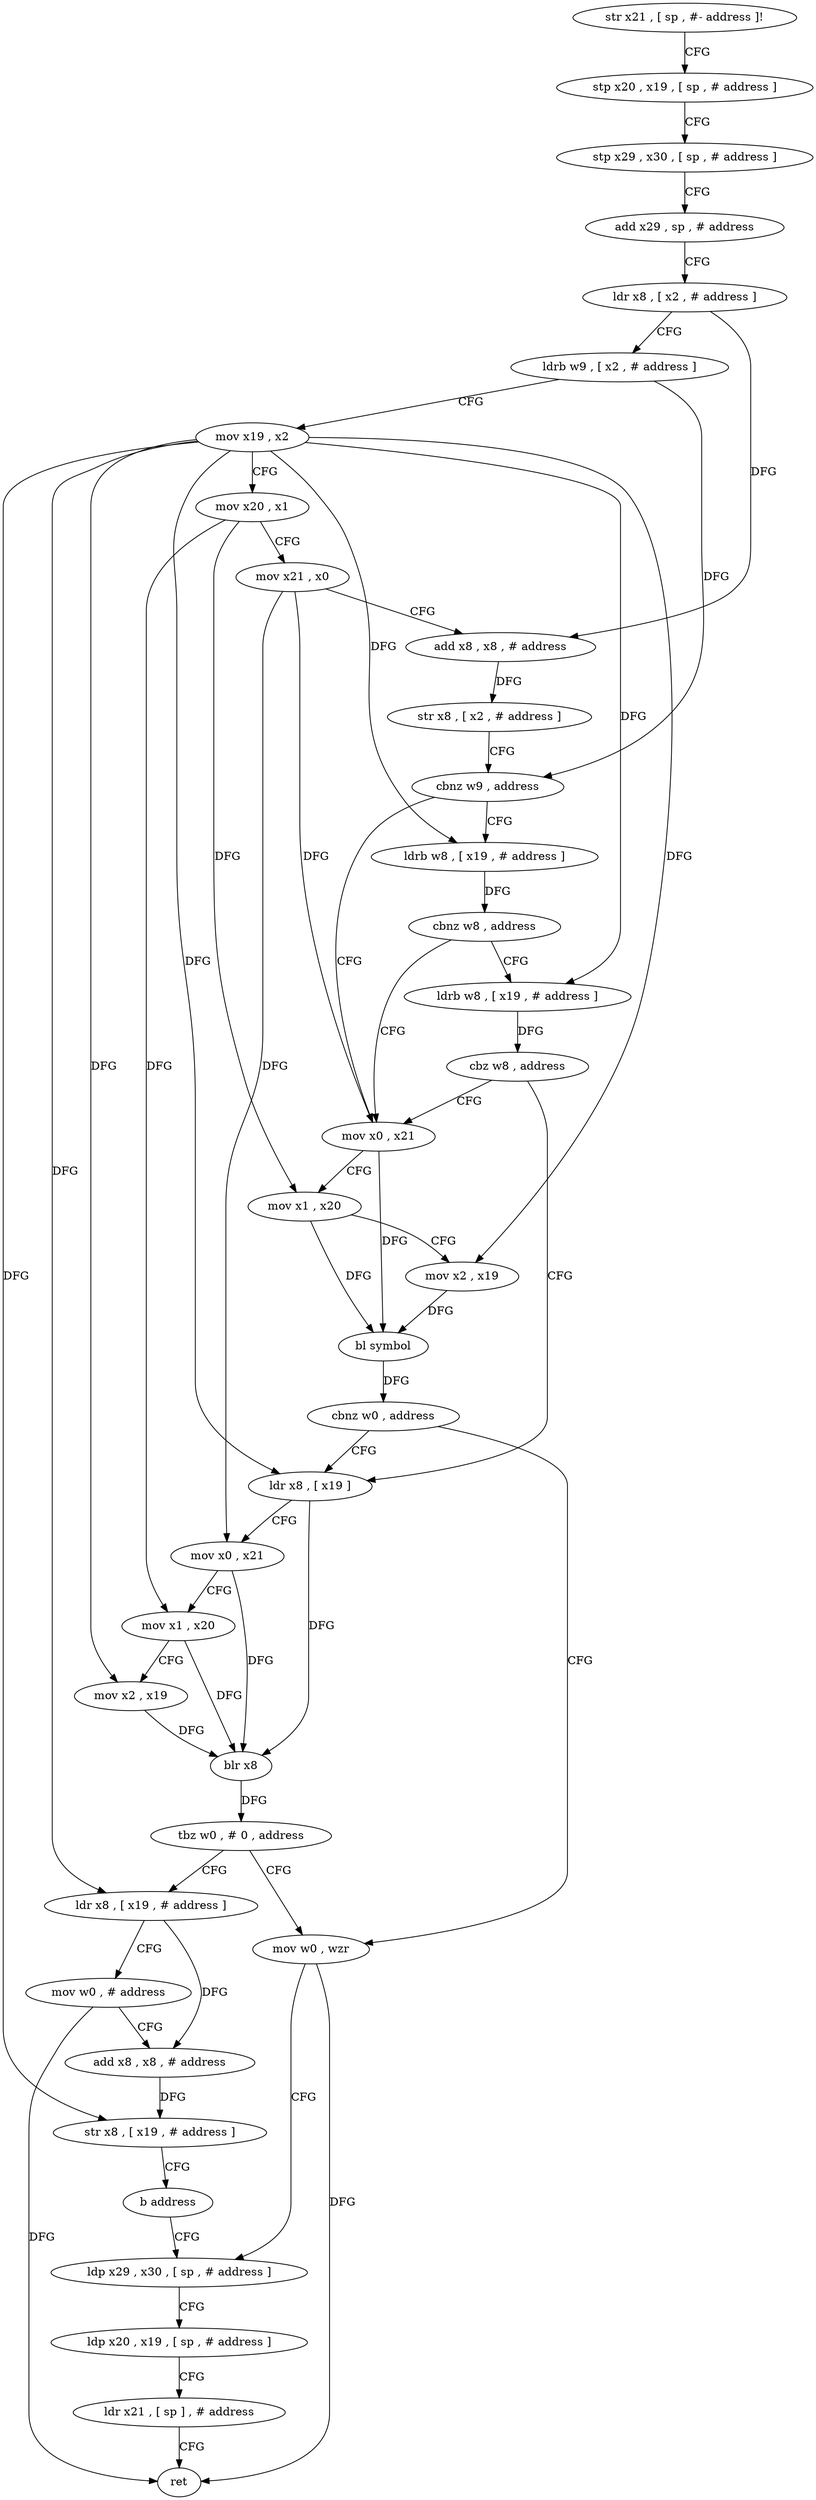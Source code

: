 digraph "func" {
"4233180" [label = "str x21 , [ sp , #- address ]!" ]
"4233184" [label = "stp x20 , x19 , [ sp , # address ]" ]
"4233188" [label = "stp x29 , x30 , [ sp , # address ]" ]
"4233192" [label = "add x29 , sp , # address" ]
"4233196" [label = "ldr x8 , [ x2 , # address ]" ]
"4233200" [label = "ldrb w9 , [ x2 , # address ]" ]
"4233204" [label = "mov x19 , x2" ]
"4233208" [label = "mov x20 , x1" ]
"4233212" [label = "mov x21 , x0" ]
"4233216" [label = "add x8 , x8 , # address" ]
"4233220" [label = "str x8 , [ x2 , # address ]" ]
"4233224" [label = "cbnz w9 , address" ]
"4233244" [label = "mov x0 , x21" ]
"4233228" [label = "ldrb w8 , [ x19 , # address ]" ]
"4233248" [label = "mov x1 , x20" ]
"4233252" [label = "mov x2 , x19" ]
"4233256" [label = "bl symbol" ]
"4233260" [label = "cbnz w0 , address" ]
"4233308" [label = "mov w0 , wzr" ]
"4233264" [label = "ldr x8 , [ x19 ]" ]
"4233232" [label = "cbnz w8 , address" ]
"4233236" [label = "ldrb w8 , [ x19 , # address ]" ]
"4233312" [label = "ldp x29 , x30 , [ sp , # address ]" ]
"4233268" [label = "mov x0 , x21" ]
"4233272" [label = "mov x1 , x20" ]
"4233276" [label = "mov x2 , x19" ]
"4233280" [label = "blr x8" ]
"4233284" [label = "tbz w0 , # 0 , address" ]
"4233288" [label = "ldr x8 , [ x19 , # address ]" ]
"4233240" [label = "cbz w8 , address" ]
"4233292" [label = "mov w0 , # address" ]
"4233296" [label = "add x8 , x8 , # address" ]
"4233300" [label = "str x8 , [ x19 , # address ]" ]
"4233304" [label = "b address" ]
"4233316" [label = "ldp x20 , x19 , [ sp , # address ]" ]
"4233320" [label = "ldr x21 , [ sp ] , # address" ]
"4233324" [label = "ret" ]
"4233180" -> "4233184" [ label = "CFG" ]
"4233184" -> "4233188" [ label = "CFG" ]
"4233188" -> "4233192" [ label = "CFG" ]
"4233192" -> "4233196" [ label = "CFG" ]
"4233196" -> "4233200" [ label = "CFG" ]
"4233196" -> "4233216" [ label = "DFG" ]
"4233200" -> "4233204" [ label = "CFG" ]
"4233200" -> "4233224" [ label = "DFG" ]
"4233204" -> "4233208" [ label = "CFG" ]
"4233204" -> "4233252" [ label = "DFG" ]
"4233204" -> "4233228" [ label = "DFG" ]
"4233204" -> "4233264" [ label = "DFG" ]
"4233204" -> "4233276" [ label = "DFG" ]
"4233204" -> "4233236" [ label = "DFG" ]
"4233204" -> "4233288" [ label = "DFG" ]
"4233204" -> "4233300" [ label = "DFG" ]
"4233208" -> "4233212" [ label = "CFG" ]
"4233208" -> "4233248" [ label = "DFG" ]
"4233208" -> "4233272" [ label = "DFG" ]
"4233212" -> "4233216" [ label = "CFG" ]
"4233212" -> "4233244" [ label = "DFG" ]
"4233212" -> "4233268" [ label = "DFG" ]
"4233216" -> "4233220" [ label = "DFG" ]
"4233220" -> "4233224" [ label = "CFG" ]
"4233224" -> "4233244" [ label = "CFG" ]
"4233224" -> "4233228" [ label = "CFG" ]
"4233244" -> "4233248" [ label = "CFG" ]
"4233244" -> "4233256" [ label = "DFG" ]
"4233228" -> "4233232" [ label = "DFG" ]
"4233248" -> "4233252" [ label = "CFG" ]
"4233248" -> "4233256" [ label = "DFG" ]
"4233252" -> "4233256" [ label = "DFG" ]
"4233256" -> "4233260" [ label = "DFG" ]
"4233260" -> "4233308" [ label = "CFG" ]
"4233260" -> "4233264" [ label = "CFG" ]
"4233308" -> "4233312" [ label = "CFG" ]
"4233308" -> "4233324" [ label = "DFG" ]
"4233264" -> "4233268" [ label = "CFG" ]
"4233264" -> "4233280" [ label = "DFG" ]
"4233232" -> "4233244" [ label = "CFG" ]
"4233232" -> "4233236" [ label = "CFG" ]
"4233236" -> "4233240" [ label = "DFG" ]
"4233312" -> "4233316" [ label = "CFG" ]
"4233268" -> "4233272" [ label = "CFG" ]
"4233268" -> "4233280" [ label = "DFG" ]
"4233272" -> "4233276" [ label = "CFG" ]
"4233272" -> "4233280" [ label = "DFG" ]
"4233276" -> "4233280" [ label = "DFG" ]
"4233280" -> "4233284" [ label = "DFG" ]
"4233284" -> "4233308" [ label = "CFG" ]
"4233284" -> "4233288" [ label = "CFG" ]
"4233288" -> "4233292" [ label = "CFG" ]
"4233288" -> "4233296" [ label = "DFG" ]
"4233240" -> "4233264" [ label = "CFG" ]
"4233240" -> "4233244" [ label = "CFG" ]
"4233292" -> "4233296" [ label = "CFG" ]
"4233292" -> "4233324" [ label = "DFG" ]
"4233296" -> "4233300" [ label = "DFG" ]
"4233300" -> "4233304" [ label = "CFG" ]
"4233304" -> "4233312" [ label = "CFG" ]
"4233316" -> "4233320" [ label = "CFG" ]
"4233320" -> "4233324" [ label = "CFG" ]
}
